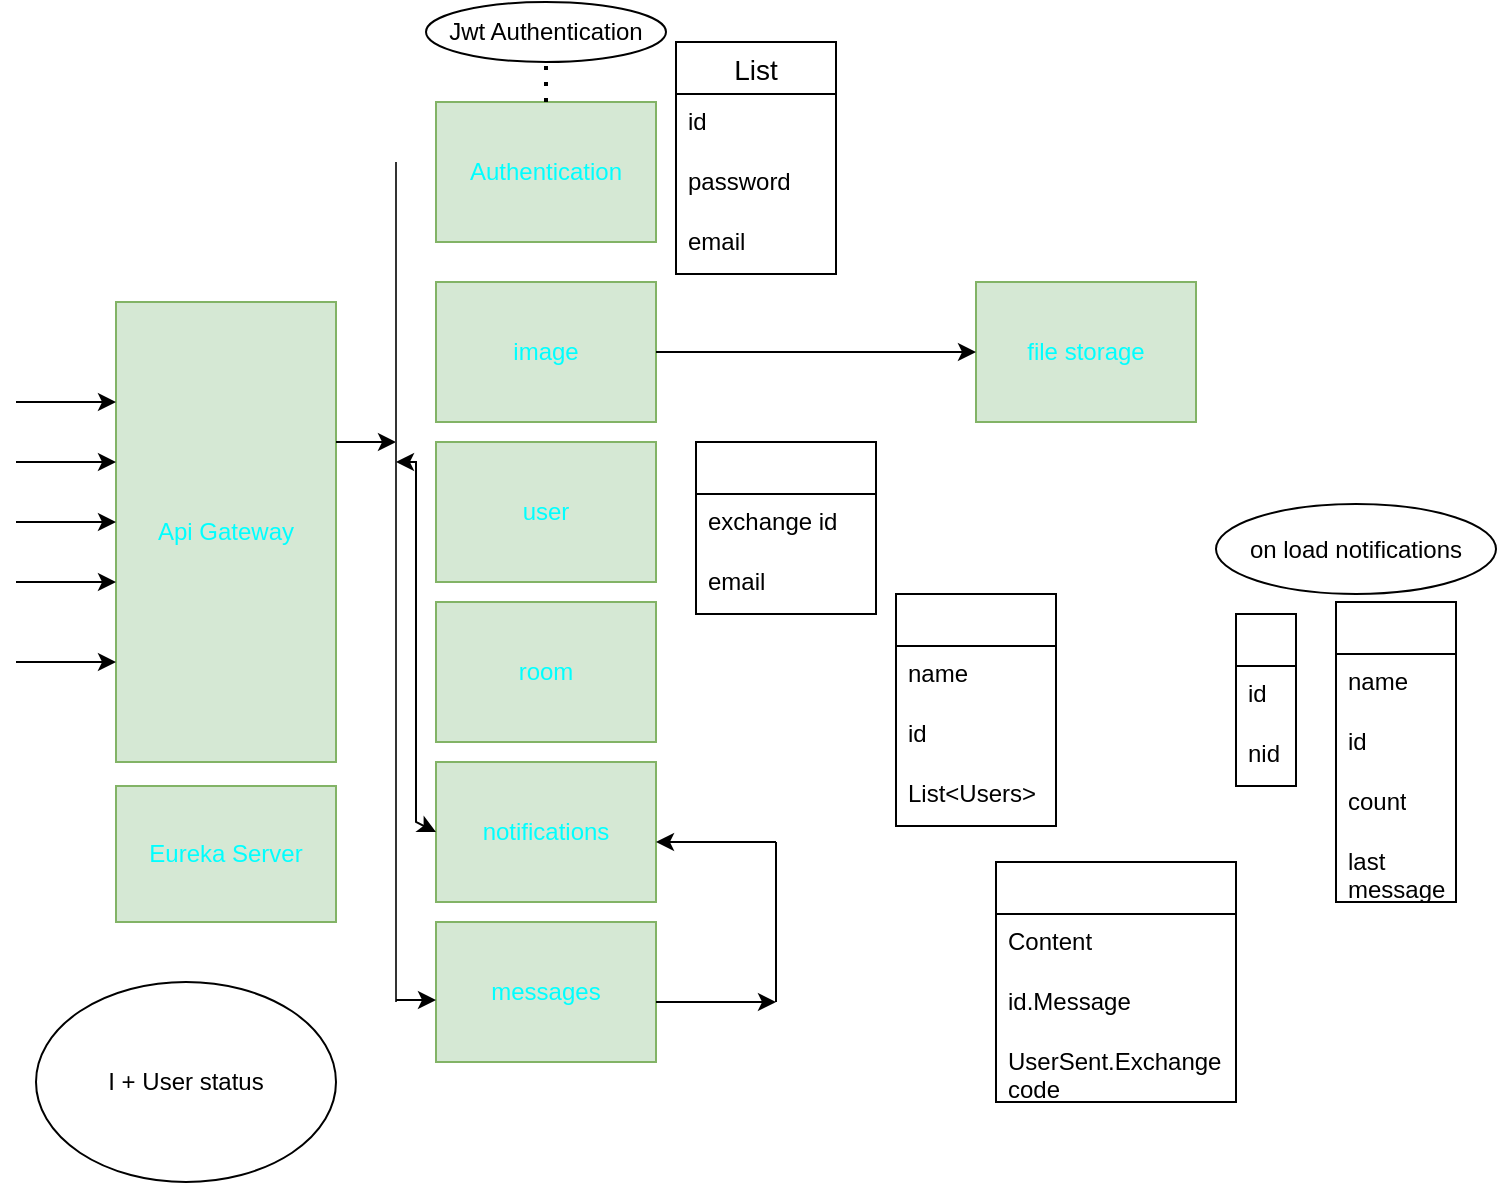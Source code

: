 <mxfile version="21.7.5" type="github" pages="2">
  <diagram name="Page-1" id="13TumKJ4YbEhVRQkvlHc">
    <mxGraphModel dx="1222" dy="652" grid="1" gridSize="10" guides="1" tooltips="1" connect="1" arrows="1" fold="1" page="1" pageScale="1" pageWidth="850" pageHeight="1100" math="0" shadow="0">
      <root>
        <mxCell id="0" />
        <mxCell id="1" parent="0" />
        <mxCell id="1B5X9hHHCh0DFouhhCtU-2" value="&lt;font color=&quot;#00ffff&quot;&gt;Api Gateway&lt;/font&gt;" style="rounded=0;whiteSpace=wrap;html=1;fillColor=#d5e8d4;strokeColor=#82b366;" vertex="1" parent="1">
          <mxGeometry x="90" y="270" width="110" height="230" as="geometry" />
        </mxCell>
        <mxCell id="1B5X9hHHCh0DFouhhCtU-3" value="&lt;font color=&quot;#00ffff&quot;&gt;Authentication&lt;/font&gt;" style="rounded=0;whiteSpace=wrap;html=1;fillColor=#d5e8d4;strokeColor=#82b366;" vertex="1" parent="1">
          <mxGeometry x="250" y="170" width="110" height="70" as="geometry" />
        </mxCell>
        <mxCell id="1B5X9hHHCh0DFouhhCtU-4" value="" style="endArrow=classic;html=1;rounded=0;" edge="1" parent="1">
          <mxGeometry width="50" height="50" relative="1" as="geometry">
            <mxPoint x="40" y="320" as="sourcePoint" />
            <mxPoint x="90" y="320" as="targetPoint" />
          </mxGeometry>
        </mxCell>
        <mxCell id="1B5X9hHHCh0DFouhhCtU-5" value="" style="endArrow=classic;html=1;rounded=0;" edge="1" parent="1">
          <mxGeometry width="50" height="50" relative="1" as="geometry">
            <mxPoint x="40" y="350" as="sourcePoint" />
            <mxPoint x="90" y="350" as="targetPoint" />
          </mxGeometry>
        </mxCell>
        <mxCell id="1B5X9hHHCh0DFouhhCtU-6" value="" style="endArrow=classic;html=1;rounded=0;" edge="1" parent="1">
          <mxGeometry width="50" height="50" relative="1" as="geometry">
            <mxPoint x="40" y="380" as="sourcePoint" />
            <mxPoint x="90" y="380" as="targetPoint" />
          </mxGeometry>
        </mxCell>
        <mxCell id="1B5X9hHHCh0DFouhhCtU-7" value="" style="endArrow=classic;html=1;rounded=0;" edge="1" parent="1">
          <mxGeometry width="50" height="50" relative="1" as="geometry">
            <mxPoint x="40" y="410" as="sourcePoint" />
            <mxPoint x="90" y="410" as="targetPoint" />
          </mxGeometry>
        </mxCell>
        <mxCell id="1B5X9hHHCh0DFouhhCtU-10" value="" style="endArrow=classic;html=1;rounded=0;" edge="1" parent="1">
          <mxGeometry width="50" height="50" relative="1" as="geometry">
            <mxPoint x="40" y="450" as="sourcePoint" />
            <mxPoint x="90" y="450" as="targetPoint" />
          </mxGeometry>
        </mxCell>
        <mxCell id="1B5X9hHHCh0DFouhhCtU-11" value="&lt;font color=&quot;#00ffff&quot;&gt;image&lt;/font&gt;" style="rounded=0;whiteSpace=wrap;html=1;fillColor=#d5e8d4;strokeColor=#82b366;" vertex="1" parent="1">
          <mxGeometry x="250" y="260" width="110" height="70" as="geometry" />
        </mxCell>
        <mxCell id="1B5X9hHHCh0DFouhhCtU-12" value="&lt;font color=&quot;#00ffff&quot;&gt;user&lt;/font&gt;" style="rounded=0;whiteSpace=wrap;html=1;fillColor=#d5e8d4;strokeColor=#82b366;" vertex="1" parent="1">
          <mxGeometry x="250" y="340" width="110" height="70" as="geometry" />
        </mxCell>
        <mxCell id="1B5X9hHHCh0DFouhhCtU-13" value="&lt;font color=&quot;#00ffff&quot;&gt;room&lt;/font&gt;" style="rounded=0;whiteSpace=wrap;html=1;fillColor=#d5e8d4;strokeColor=#82b366;" vertex="1" parent="1">
          <mxGeometry x="250" y="420" width="110" height="70" as="geometry" />
        </mxCell>
        <mxCell id="1B5X9hHHCh0DFouhhCtU-14" value="&lt;font color=&quot;#00ffff&quot;&gt;notifications&lt;/font&gt;" style="rounded=0;whiteSpace=wrap;html=1;fillColor=#d5e8d4;strokeColor=#82b366;" vertex="1" parent="1">
          <mxGeometry x="250" y="500" width="110" height="70" as="geometry" />
        </mxCell>
        <mxCell id="1B5X9hHHCh0DFouhhCtU-15" value="&lt;font color=&quot;#00ffff&quot;&gt;messages&lt;/font&gt;" style="rounded=0;whiteSpace=wrap;html=1;fillColor=#d5e8d4;strokeColor=#82b366;" vertex="1" parent="1">
          <mxGeometry x="250" y="580" width="110" height="70" as="geometry" />
        </mxCell>
        <mxCell id="1B5X9hHHCh0DFouhhCtU-17" value="" style="endArrow=classic;html=1;rounded=0;" edge="1" parent="1">
          <mxGeometry width="50" height="50" relative="1" as="geometry">
            <mxPoint x="200" y="340" as="sourcePoint" />
            <mxPoint x="230" y="340" as="targetPoint" />
          </mxGeometry>
        </mxCell>
        <mxCell id="1B5X9hHHCh0DFouhhCtU-18" value="" style="endArrow=none;html=1;rounded=0;strokeColor=#333333;" edge="1" parent="1">
          <mxGeometry width="50" height="50" relative="1" as="geometry">
            <mxPoint x="230" y="620" as="sourcePoint" />
            <mxPoint x="230" y="200" as="targetPoint" />
          </mxGeometry>
        </mxCell>
        <mxCell id="1B5X9hHHCh0DFouhhCtU-19" value="" style="endArrow=classic;html=1;rounded=0;" edge="1" parent="1">
          <mxGeometry width="50" height="50" relative="1" as="geometry">
            <mxPoint x="360" y="620" as="sourcePoint" />
            <mxPoint x="420" y="620" as="targetPoint" />
          </mxGeometry>
        </mxCell>
        <mxCell id="1B5X9hHHCh0DFouhhCtU-20" value="" style="endArrow=classic;html=1;rounded=0;entryX=1;entryY=0.571;entryDx=0;entryDy=0;entryPerimeter=0;" edge="1" parent="1" target="1B5X9hHHCh0DFouhhCtU-14">
          <mxGeometry width="50" height="50" relative="1" as="geometry">
            <mxPoint x="420" y="540" as="sourcePoint" />
            <mxPoint x="530" y="490" as="targetPoint" />
          </mxGeometry>
        </mxCell>
        <mxCell id="1B5X9hHHCh0DFouhhCtU-24" value="" style="endArrow=none;html=1;rounded=0;" edge="1" parent="1">
          <mxGeometry width="50" height="50" relative="1" as="geometry">
            <mxPoint x="420" y="620" as="sourcePoint" />
            <mxPoint x="420" y="540" as="targetPoint" />
          </mxGeometry>
        </mxCell>
        <mxCell id="1B5X9hHHCh0DFouhhCtU-25" value="" style="endArrow=classic;html=1;rounded=0;" edge="1" parent="1">
          <mxGeometry width="50" height="50" relative="1" as="geometry">
            <mxPoint x="230" y="619" as="sourcePoint" />
            <mxPoint x="250" y="619" as="targetPoint" />
          </mxGeometry>
        </mxCell>
        <mxCell id="1B5X9hHHCh0DFouhhCtU-26" value="Jwt Authentication" style="ellipse;whiteSpace=wrap;html=1;" vertex="1" parent="1">
          <mxGeometry x="245" y="120" width="120" height="30" as="geometry" />
        </mxCell>
        <mxCell id="1B5X9hHHCh0DFouhhCtU-27" value="" style="endArrow=none;dashed=1;html=1;dashPattern=1 3;strokeWidth=2;rounded=0;exitX=0.5;exitY=0;exitDx=0;exitDy=0;entryX=0.5;entryY=1;entryDx=0;entryDy=0;" edge="1" parent="1" source="1B5X9hHHCh0DFouhhCtU-3" target="1B5X9hHHCh0DFouhhCtU-26">
          <mxGeometry width="50" height="50" relative="1" as="geometry">
            <mxPoint x="120" y="190" as="sourcePoint" />
            <mxPoint x="170" y="140" as="targetPoint" />
          </mxGeometry>
        </mxCell>
        <mxCell id="1B5X9hHHCh0DFouhhCtU-41" value="List" style="swimlane;fontStyle=0;childLayout=stackLayout;horizontal=1;startSize=26;horizontalStack=0;resizeParent=1;resizeParentMax=0;resizeLast=0;collapsible=1;marginBottom=0;align=center;fontSize=14;" vertex="1" parent="1">
          <mxGeometry x="370" y="140" width="80" height="116" as="geometry" />
        </mxCell>
        <mxCell id="1B5X9hHHCh0DFouhhCtU-42" value="id" style="text;strokeColor=none;fillColor=none;spacingLeft=4;spacingRight=4;overflow=hidden;rotatable=0;points=[[0,0.5],[1,0.5]];portConstraint=eastwest;fontSize=12;whiteSpace=wrap;html=1;" vertex="1" parent="1B5X9hHHCh0DFouhhCtU-41">
          <mxGeometry y="26" width="80" height="30" as="geometry" />
        </mxCell>
        <mxCell id="1B5X9hHHCh0DFouhhCtU-43" value="password" style="text;strokeColor=none;fillColor=none;spacingLeft=4;spacingRight=4;overflow=hidden;rotatable=0;points=[[0,0.5],[1,0.5]];portConstraint=eastwest;fontSize=12;whiteSpace=wrap;html=1;" vertex="1" parent="1B5X9hHHCh0DFouhhCtU-41">
          <mxGeometry y="56" width="80" height="30" as="geometry" />
        </mxCell>
        <mxCell id="1B5X9hHHCh0DFouhhCtU-44" value="email" style="text;strokeColor=none;fillColor=none;spacingLeft=4;spacingRight=4;overflow=hidden;rotatable=0;points=[[0,0.5],[1,0.5]];portConstraint=eastwest;fontSize=12;whiteSpace=wrap;html=1;" vertex="1" parent="1B5X9hHHCh0DFouhhCtU-41">
          <mxGeometry y="86" width="80" height="30" as="geometry" />
        </mxCell>
        <mxCell id="1B5X9hHHCh0DFouhhCtU-49" value="&lt;font color=&quot;#00ffff&quot;&gt;file storage&lt;/font&gt;" style="rounded=0;whiteSpace=wrap;html=1;fillColor=#d5e8d4;strokeColor=#82b366;" vertex="1" parent="1">
          <mxGeometry x="520" y="260" width="110" height="70" as="geometry" />
        </mxCell>
        <mxCell id="1B5X9hHHCh0DFouhhCtU-50" value="" style="endArrow=classic;html=1;rounded=0;exitX=1;exitY=0.5;exitDx=0;exitDy=0;entryX=0;entryY=0.5;entryDx=0;entryDy=0;" edge="1" parent="1" source="1B5X9hHHCh0DFouhhCtU-11" target="1B5X9hHHCh0DFouhhCtU-49">
          <mxGeometry width="50" height="50" relative="1" as="geometry">
            <mxPoint x="390" y="370" as="sourcePoint" />
            <mxPoint x="440" y="320" as="targetPoint" />
          </mxGeometry>
        </mxCell>
        <mxCell id="1B5X9hHHCh0DFouhhCtU-51" value="" style="swimlane;fontStyle=0;childLayout=stackLayout;horizontal=1;startSize=26;horizontalStack=0;resizeParent=1;resizeParentMax=0;resizeLast=0;collapsible=1;marginBottom=0;align=center;fontSize=14;" vertex="1" parent="1">
          <mxGeometry x="380" y="340" width="90" height="86" as="geometry" />
        </mxCell>
        <mxCell id="1B5X9hHHCh0DFouhhCtU-52" value="exchange id" style="text;strokeColor=none;fillColor=none;spacingLeft=4;spacingRight=4;overflow=hidden;rotatable=0;points=[[0,0.5],[1,0.5]];portConstraint=eastwest;fontSize=12;whiteSpace=wrap;html=1;" vertex="1" parent="1B5X9hHHCh0DFouhhCtU-51">
          <mxGeometry y="26" width="90" height="30" as="geometry" />
        </mxCell>
        <mxCell id="1B5X9hHHCh0DFouhhCtU-53" value="email" style="text;strokeColor=none;fillColor=none;spacingLeft=4;spacingRight=4;overflow=hidden;rotatable=0;points=[[0,0.5],[1,0.5]];portConstraint=eastwest;fontSize=12;whiteSpace=wrap;html=1;" vertex="1" parent="1B5X9hHHCh0DFouhhCtU-51">
          <mxGeometry y="56" width="90" height="30" as="geometry" />
        </mxCell>
        <mxCell id="1B5X9hHHCh0DFouhhCtU-55" value="" style="swimlane;fontStyle=0;childLayout=stackLayout;horizontal=1;startSize=26;horizontalStack=0;resizeParent=1;resizeParentMax=0;resizeLast=0;collapsible=1;marginBottom=0;align=center;fontSize=14;" vertex="1" parent="1">
          <mxGeometry x="480" y="416" width="80" height="116" as="geometry" />
        </mxCell>
        <mxCell id="1B5X9hHHCh0DFouhhCtU-56" value="name" style="text;strokeColor=none;fillColor=none;spacingLeft=4;spacingRight=4;overflow=hidden;rotatable=0;points=[[0,0.5],[1,0.5]];portConstraint=eastwest;fontSize=12;whiteSpace=wrap;html=1;" vertex="1" parent="1B5X9hHHCh0DFouhhCtU-55">
          <mxGeometry y="26" width="80" height="30" as="geometry" />
        </mxCell>
        <mxCell id="1B5X9hHHCh0DFouhhCtU-57" value="id" style="text;strokeColor=none;fillColor=none;spacingLeft=4;spacingRight=4;overflow=hidden;rotatable=0;points=[[0,0.5],[1,0.5]];portConstraint=eastwest;fontSize=12;whiteSpace=wrap;html=1;" vertex="1" parent="1B5X9hHHCh0DFouhhCtU-55">
          <mxGeometry y="56" width="80" height="30" as="geometry" />
        </mxCell>
        <mxCell id="1B5X9hHHCh0DFouhhCtU-58" value="List&amp;lt;Users&amp;gt;" style="text;strokeColor=none;fillColor=none;spacingLeft=4;spacingRight=4;overflow=hidden;rotatable=0;points=[[0,0.5],[1,0.5]];portConstraint=eastwest;fontSize=12;whiteSpace=wrap;html=1;" vertex="1" parent="1B5X9hHHCh0DFouhhCtU-55">
          <mxGeometry y="86" width="80" height="30" as="geometry" />
        </mxCell>
        <mxCell id="1B5X9hHHCh0DFouhhCtU-59" value="" style="swimlane;fontStyle=0;childLayout=stackLayout;horizontal=1;startSize=26;horizontalStack=0;resizeParent=1;resizeParentMax=0;resizeLast=0;collapsible=1;marginBottom=0;align=center;fontSize=14;" vertex="1" parent="1">
          <mxGeometry x="650" y="426" width="30" height="86" as="geometry" />
        </mxCell>
        <mxCell id="1B5X9hHHCh0DFouhhCtU-60" value="id" style="text;strokeColor=none;fillColor=none;spacingLeft=4;spacingRight=4;overflow=hidden;rotatable=0;points=[[0,0.5],[1,0.5]];portConstraint=eastwest;fontSize=12;whiteSpace=wrap;html=1;" vertex="1" parent="1B5X9hHHCh0DFouhhCtU-59">
          <mxGeometry y="26" width="30" height="30" as="geometry" />
        </mxCell>
        <mxCell id="1B5X9hHHCh0DFouhhCtU-61" value="nid" style="text;strokeColor=none;fillColor=none;spacingLeft=4;spacingRight=4;overflow=hidden;rotatable=0;points=[[0,0.5],[1,0.5]];portConstraint=eastwest;fontSize=12;whiteSpace=wrap;html=1;" vertex="1" parent="1B5X9hHHCh0DFouhhCtU-59">
          <mxGeometry y="56" width="30" height="30" as="geometry" />
        </mxCell>
        <mxCell id="1B5X9hHHCh0DFouhhCtU-63" value="" style="swimlane;fontStyle=0;childLayout=stackLayout;horizontal=1;startSize=26;horizontalStack=0;resizeParent=1;resizeParentMax=0;resizeLast=0;collapsible=1;marginBottom=0;align=center;fontSize=14;" vertex="1" parent="1">
          <mxGeometry x="700" y="420" width="60" height="150" as="geometry" />
        </mxCell>
        <mxCell id="1B5X9hHHCh0DFouhhCtU-64" value="name&amp;nbsp;" style="text;strokeColor=none;fillColor=none;spacingLeft=4;spacingRight=4;overflow=hidden;rotatable=0;points=[[0,0.5],[1,0.5]];portConstraint=eastwest;fontSize=12;whiteSpace=wrap;html=1;" vertex="1" parent="1B5X9hHHCh0DFouhhCtU-63">
          <mxGeometry y="26" width="60" height="30" as="geometry" />
        </mxCell>
        <mxCell id="1B5X9hHHCh0DFouhhCtU-65" value="id" style="text;strokeColor=none;fillColor=none;spacingLeft=4;spacingRight=4;overflow=hidden;rotatable=0;points=[[0,0.5],[1,0.5]];portConstraint=eastwest;fontSize=12;whiteSpace=wrap;html=1;" vertex="1" parent="1B5X9hHHCh0DFouhhCtU-63">
          <mxGeometry y="56" width="60" height="30" as="geometry" />
        </mxCell>
        <mxCell id="1B5X9hHHCh0DFouhhCtU-66" value="count&lt;br&gt;" style="text;strokeColor=none;fillColor=none;spacingLeft=4;spacingRight=4;overflow=hidden;rotatable=0;points=[[0,0.5],[1,0.5]];portConstraint=eastwest;fontSize=12;whiteSpace=wrap;html=1;" vertex="1" parent="1B5X9hHHCh0DFouhhCtU-63">
          <mxGeometry y="86" width="60" height="30" as="geometry" />
        </mxCell>
        <mxCell id="1B5X9hHHCh0DFouhhCtU-67" value="last message" style="text;strokeColor=none;fillColor=none;spacingLeft=4;spacingRight=4;overflow=hidden;rotatable=0;points=[[0,0.5],[1,0.5]];portConstraint=eastwest;fontSize=12;whiteSpace=wrap;html=1;" vertex="1" parent="1B5X9hHHCh0DFouhhCtU-63">
          <mxGeometry y="116" width="60" height="34" as="geometry" />
        </mxCell>
        <mxCell id="1B5X9hHHCh0DFouhhCtU-71" value="on load notifications" style="ellipse;whiteSpace=wrap;html=1;" vertex="1" parent="1">
          <mxGeometry x="640" y="371" width="140" height="45" as="geometry" />
        </mxCell>
        <mxCell id="1B5X9hHHCh0DFouhhCtU-72" value="&lt;font color=&quot;#00ffff&quot;&gt;Eureka Server&lt;/font&gt;" style="rounded=0;whiteSpace=wrap;html=1;fillColor=#d5e8d4;strokeColor=#82b366;" vertex="1" parent="1">
          <mxGeometry x="90" y="512" width="110" height="68" as="geometry" />
        </mxCell>
        <mxCell id="1B5X9hHHCh0DFouhhCtU-73" value="I + User status" style="ellipse;whiteSpace=wrap;html=1;" vertex="1" parent="1">
          <mxGeometry x="50" y="610" width="150" height="100" as="geometry" />
        </mxCell>
        <mxCell id="1B5X9hHHCh0DFouhhCtU-75" value="" style="swimlane;fontStyle=0;childLayout=stackLayout;horizontal=1;startSize=26;horizontalStack=0;resizeParent=1;resizeParentMax=0;resizeLast=0;collapsible=1;marginBottom=0;align=center;fontSize=14;" vertex="1" parent="1">
          <mxGeometry x="530" y="550" width="120" height="120" as="geometry" />
        </mxCell>
        <mxCell id="1B5X9hHHCh0DFouhhCtU-76" value="Content" style="text;strokeColor=none;fillColor=none;spacingLeft=4;spacingRight=4;overflow=hidden;rotatable=0;points=[[0,0.5],[1,0.5]];portConstraint=eastwest;fontSize=12;whiteSpace=wrap;html=1;" vertex="1" parent="1B5X9hHHCh0DFouhhCtU-75">
          <mxGeometry y="26" width="120" height="30" as="geometry" />
        </mxCell>
        <mxCell id="1B5X9hHHCh0DFouhhCtU-77" value="id.Message" style="text;strokeColor=none;fillColor=none;spacingLeft=4;spacingRight=4;overflow=hidden;rotatable=0;points=[[0,0.5],[1,0.5]];portConstraint=eastwest;fontSize=12;whiteSpace=wrap;html=1;" vertex="1" parent="1B5X9hHHCh0DFouhhCtU-75">
          <mxGeometry y="56" width="120" height="30" as="geometry" />
        </mxCell>
        <mxCell id="1B5X9hHHCh0DFouhhCtU-78" value="UserSent.Exchange code" style="text;strokeColor=none;fillColor=none;spacingLeft=4;spacingRight=4;overflow=hidden;rotatable=0;points=[[0,0.5],[1,0.5]];portConstraint=eastwest;fontSize=12;whiteSpace=wrap;html=1;" vertex="1" parent="1B5X9hHHCh0DFouhhCtU-75">
          <mxGeometry y="86" width="120" height="34" as="geometry" />
        </mxCell>
        <mxCell id="1B5X9hHHCh0DFouhhCtU-79" value="" style="endArrow=classic;startArrow=classic;html=1;rounded=0;entryX=0;entryY=0.5;entryDx=0;entryDy=0;" edge="1" parent="1" target="1B5X9hHHCh0DFouhhCtU-14">
          <mxGeometry width="50" height="50" relative="1" as="geometry">
            <mxPoint x="230" y="350" as="sourcePoint" />
            <mxPoint x="330" y="430" as="targetPoint" />
            <Array as="points">
              <mxPoint x="240" y="350" />
              <mxPoint x="240" y="530" />
            </Array>
          </mxGeometry>
        </mxCell>
      </root>
    </mxGraphModel>
  </diagram>
  <diagram id="7OgbaF4He3dF7V3z6xiE" name="Page-2">
    <mxGraphModel dx="481" dy="257" grid="1" gridSize="10" guides="1" tooltips="1" connect="1" arrows="1" fold="1" page="1" pageScale="1" pageWidth="850" pageHeight="1100" math="0" shadow="0">
      <root>
        <mxCell id="0" />
        <mxCell id="1" parent="0" />
        <mxCell id="lJ5x6OgUzmZGCDIIRZur-1" value="&lt;div style=&quot;&quot;&gt;&lt;span style=&quot;background-color: initial;&quot;&gt;/auth/login -email, password, id&lt;/span&gt;&lt;/div&gt;&lt;div style=&quot;&quot;&gt;&lt;span style=&quot;background-color: initial;&quot;&gt;/auth/signup-email, password, id&lt;/span&gt;&lt;/div&gt;&lt;div style=&quot;&quot;&gt;&lt;span style=&quot;background-color: initial;&quot;&gt;&lt;br&gt;&lt;/span&gt;&lt;/div&gt;&lt;div style=&quot;&quot;&gt;/login&lt;/div&gt;returns private userid and name&lt;br&gt;&lt;div style=&quot;&quot;&gt;/signup&amp;nbsp; returns private userid and name&lt;/div&gt;&lt;div style=&quot;&quot;&gt;&lt;br&gt;&lt;/div&gt;&lt;div style=&quot;&quot;&gt;/new&amp;nbsp; &amp;nbsp;for rooms&lt;br&gt;/open&lt;br&gt;&lt;br&gt;/auth/login email,password,id&lt;br&gt;/auth/signup email,password id&lt;br&gt;&lt;br&gt;/user/search?qiery=&quot;text&quot; search by email, password&lt;br&gt;&lt;br&gt;/room/userid/:id finds rooms which includes users+removes notifications of user&lt;br&gt;/room? POST creates a room&lt;br&gt;/room/:id GET returns room info+active state of all users&lt;/div&gt;&lt;div style=&quot;&quot;&gt;&lt;br&gt;&lt;/div&gt;&lt;div style=&quot;&quot;&gt;/notifications/:id GET gets notifications for users&lt;/div&gt;&lt;div style=&quot;&quot;&gt;&lt;span style=&quot;background-color: initial;&quot;&gt;/notifications/:nid DELETE&amp;nbsp; room notifications&lt;/span&gt;&lt;/div&gt;&lt;div style=&quot;&quot;&gt;/notifications/:id roomid POST&lt;/div&gt;&lt;div style=&quot;&quot;&gt;&lt;br&gt;&lt;/div&gt;" style="text;html=1;strokeColor=none;fillColor=none;align=left;verticalAlign=middle;whiteSpace=wrap;rounded=0;strokeWidth=1;fontStyle=4" vertex="1" parent="1">
          <mxGeometry x="20" y="30" width="720" height="750" as="geometry" />
        </mxCell>
      </root>
    </mxGraphModel>
  </diagram>
</mxfile>
